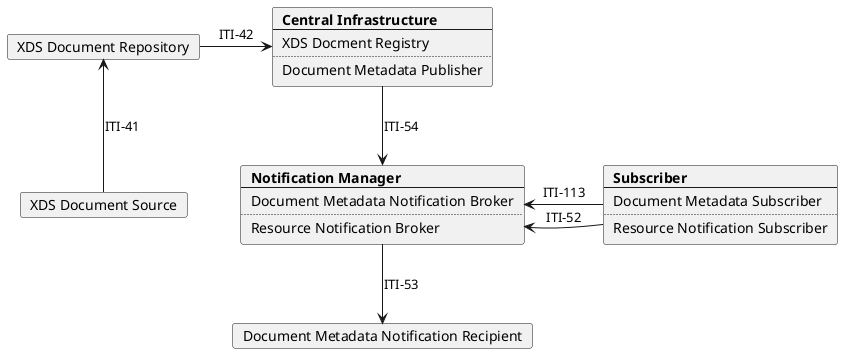 @startuml
skinparam svgDimensionStyle false
skinparam componentStyle rectangle

hide footbox
/' title "DSUBm grouped with DSUB: Notification Manager" '/

card "XDS Document Source" as Source
card "XDS Document Repository" as Repo

card  Central [
  <b>Central Infrastructure
  ----
  XDS Docment Registry
  ....
  Document Metadata Publisher
]

card Broker [
  <b>Notification Manager
  ----
  Document Metadata Notification Broker
  ....
  Resource Notification Broker
]

card Subscriber [
  <b>Subscriber
  ----
  Document Metadata Subscriber
  ....
  Resource Notification Subscriber
]

card "Document Metadata Notification Recipient" as DSUB_Recipient 




Subscriber -l-> Broker: ITI-52
Subscriber -l-> Broker: ITI-113

Source -u-> Repo: ITI-41
Repo -r-> Central: ITI-42
Central -d-> Broker: ITI-54
Broker-d-> DSUB_Recipient: ITI-53
@enduml